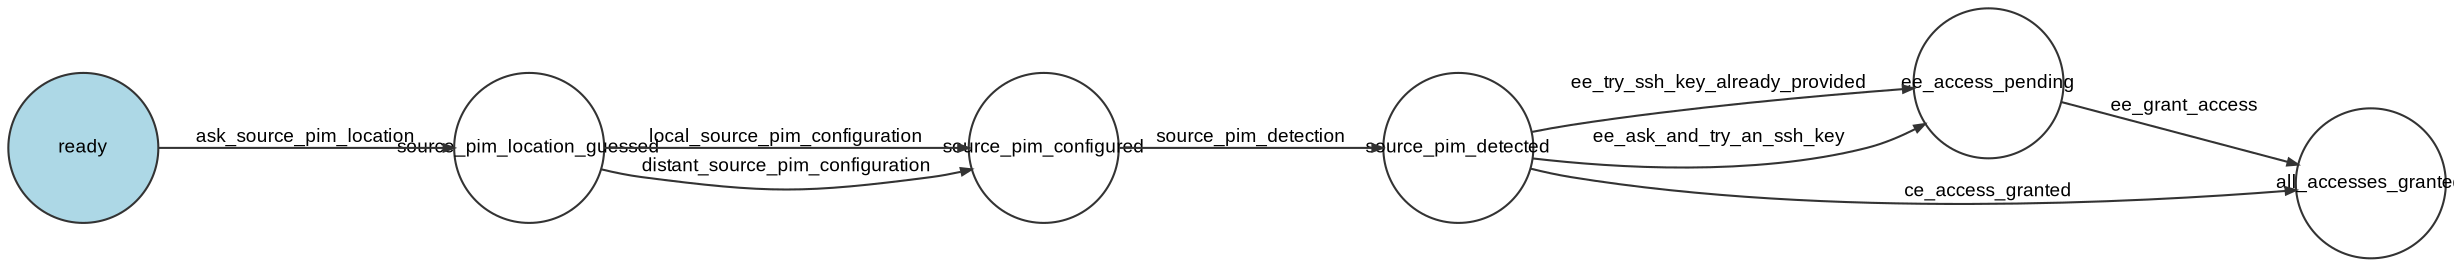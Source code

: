 digraph workflow {
  ratio="compress" rankdir="LR"
  node [fontsize="9" fontname="Arial" color="#333333" fillcolor="lightblue" fixedsize="1" width="1"];
  edge [fontsize="9" fontname="Arial" color="#333333" arrowhead="normal" arrowsize="0.5"];

  place_ready [label="ready", shape=circle, style="filled"];
  place_source_pim_location_guessed [label="source_pim_location_guessed", shape=circle];
  place_source_pim_configured [label="source_pim_configured", shape=circle];
  place_source_pim_detected [label="source_pim_detected", shape=circle];
  place_ee_access_pending [label="ee_access_pending", shape=circle];
  place_all_accesses_granted [label="all_accesses_granted", shape=circle];
  place_ready -> place_source_pim_location_guessed [label="ask_source_pim_location" style="solid"];
  place_source_pim_location_guessed -> place_source_pim_configured [label="local_source_pim_configuration" style="solid"];
  place_source_pim_location_guessed -> place_source_pim_configured [label="distant_source_pim_configuration" style="solid"];
  place_source_pim_configured -> place_source_pim_detected [label="source_pim_detection" style="solid"];
  place_source_pim_detected -> place_all_accesses_granted [label="ce_access_granted" style="solid"];
  place_source_pim_detected -> place_ee_access_pending [label="ee_try_ssh_key_already_provided" style="solid"];
  place_source_pim_detected -> place_ee_access_pending [label="ee_ask_and_try_an_ssh_key" style="solid"];
  place_ee_access_pending -> place_all_accesses_granted [label="ee_grant_access" style="solid"];
}
